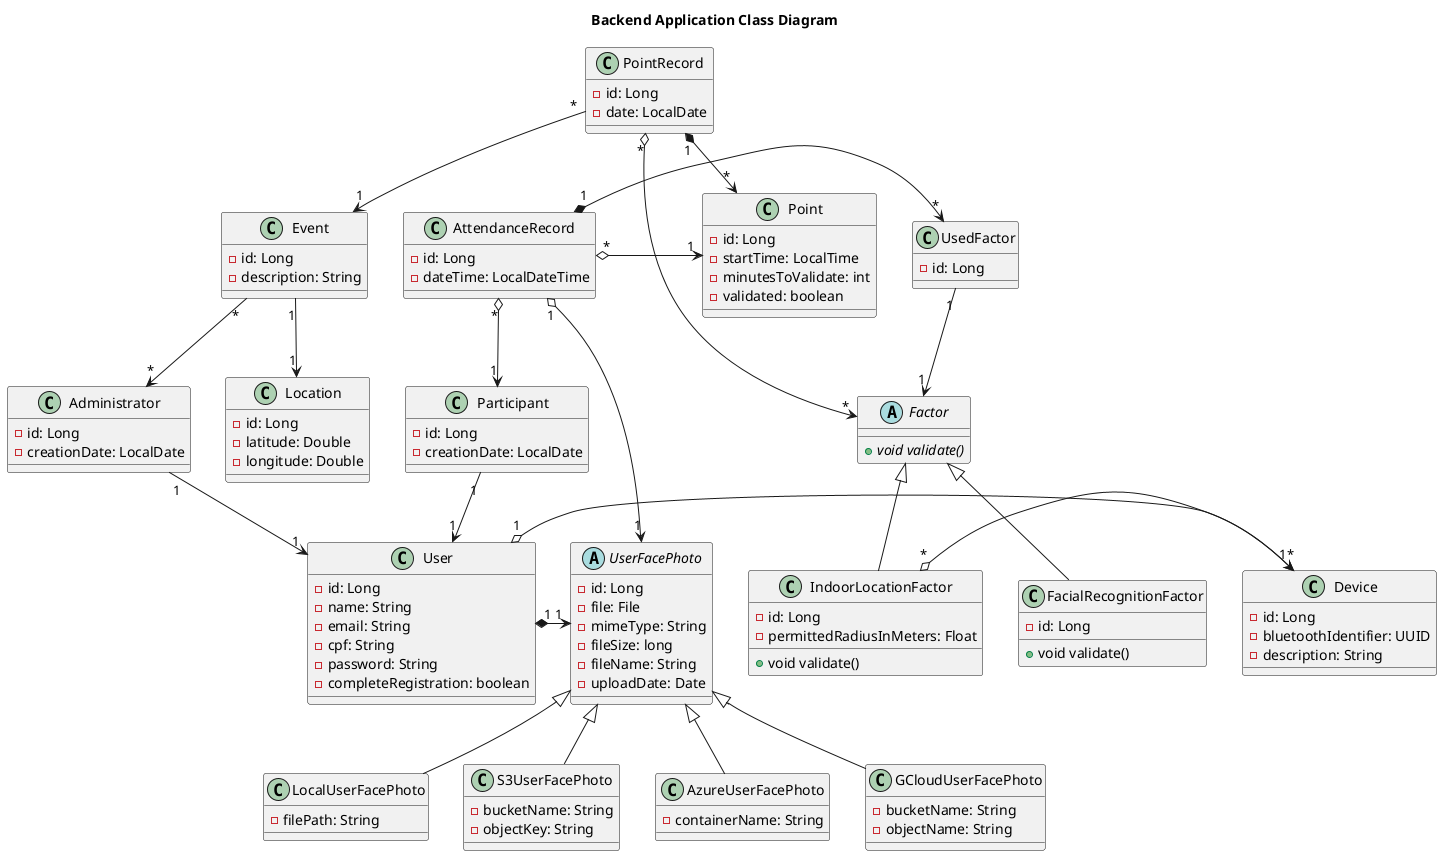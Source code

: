@startuml
title Backend Application Class Diagram

class User {
    - id: Long
    - name: String
    - email: String
    - cpf: String
    - password: String
    - completeRegistration: boolean
}

class Administrator {
    - id: Long
    - creationDate: LocalDate
}

class Participant {
    - id: Long
    - creationDate: LocalDate
}

class Device {
    - id: Long
    - bluetoothIdentifier: UUID
    - description: String
}

abstract class UserFacePhoto {
    - id: Long
    - file: File
    - mimeType: String
    - fileSize: long
    - fileName: String
    - uploadDate: Date
}

class UsedFactor {
     - id: Long
}

class LocalUserFacePhoto {
    - filePath: String
}

class S3UserFacePhoto {
    - bucketName: String
    - objectKey: String
}

class AzureUserFacePhoto {
    - containerName: String
}

class GCloudUserFacePhoto {
    - bucketName: String
    - objectName: String
}

class Event {
    - id: Long
    - description: String
}

class Location {
    - id: Long
    - latitude: Double
    - longitude: Double
}


class PointRecord {
    - id: Long
    - date: LocalDate
}

class Point {
    - id: Long
    - startTime: LocalTime
    - minutesToValidate: int
    - validated: boolean
}

class AttendanceRecord {
    - id: Long
    - dateTime: LocalDateTime
}

abstract class Factor {
    + void {abstract} validate()
}

class FacialRecognitionFactor {
    - id: Long
    + void validate()
}

class IndoorLocationFactor {
    - id: Long
    - permittedRadiusInMeters: Float
    + void validate()
}

PointRecord "*" --> "1" Event
Event "*" --> "*" Administrator
Event "1" --> "1" Location

PointRecord "1" *-> "*" Point
PointRecord "*" o-> "*" Factor

AttendanceRecord "*" o-> "1" Participant
AttendanceRecord "*" o-> "1" Point
AttendanceRecord "1" o-> "1" UserFacePhoto

Factor <|-- FacialRecognitionFactor
Factor <|-- IndoorLocationFactor

IndoorLocationFactor "*" o-> "1" Device

User "1" o-> "*" Device
User "1" *-> "1" UserFacePhoto

AttendanceRecord "1" *-> "*" UsedFactor
UsedFactor "1" --> "1" Factor

Administrator "1" --> "1" User
Participant "1" --> "1" User

UserFacePhoto <|-- LocalUserFacePhoto
UserFacePhoto <|-- S3UserFacePhoto
UserFacePhoto <|-- AzureUserFacePhoto
UserFacePhoto <|-- GCloudUserFacePhoto

@enduml